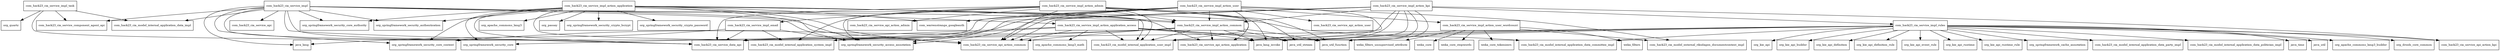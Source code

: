 digraph service_impl_2018_2_26_SNAPSHOT_package_dependencies {
  node [shape = box, fontsize=10.0];
  com_hack23_cia_service_impl -> com_hack23_cia_model_internal_application_data_committee_impl;
  com_hack23_cia_service_impl -> com_hack23_cia_model_internal_application_data_impl;
  com_hack23_cia_service_impl -> com_hack23_cia_model_internal_application_system_impl;
  com_hack23_cia_service_impl -> com_hack23_cia_service_api;
  com_hack23_cia_service_impl -> com_hack23_cia_service_api_action_common;
  com_hack23_cia_service_impl -> com_hack23_cia_service_component_agent_api;
  com_hack23_cia_service_impl -> com_hack23_cia_service_data_api;
  com_hack23_cia_service_impl -> com_hack23_cia_service_impl_action_common;
  com_hack23_cia_service_impl -> java_lang;
  com_hack23_cia_service_impl -> org_springframework_security_access_annotation;
  com_hack23_cia_service_impl -> org_springframework_security_authentication;
  com_hack23_cia_service_impl -> org_springframework_security_core;
  com_hack23_cia_service_impl -> org_springframework_security_core_authority;
  com_hack23_cia_service_impl -> org_springframework_security_core_context;
  com_hack23_cia_service_impl_action_admin -> com_hack23_cia_model_internal_application_system_impl;
  com_hack23_cia_service_impl_action_admin -> com_hack23_cia_model_internal_application_user_impl;
  com_hack23_cia_service_impl_action_admin -> com_hack23_cia_service_api_action_admin;
  com_hack23_cia_service_impl_action_admin -> com_hack23_cia_service_api_action_application;
  com_hack23_cia_service_impl_action_admin -> com_hack23_cia_service_api_action_common;
  com_hack23_cia_service_impl_action_admin -> com_hack23_cia_service_data_api;
  com_hack23_cia_service_impl_action_admin -> com_hack23_cia_service_impl_action_common;
  com_hack23_cia_service_impl_action_admin -> com_hack23_cia_service_impl_email;
  com_hack23_cia_service_impl_action_admin -> java_lang_invoke;
  com_hack23_cia_service_impl_action_admin -> java_util_function;
  com_hack23_cia_service_impl_action_admin -> java_util_stream;
  com_hack23_cia_service_impl_action_admin -> org_springframework_security_access_annotation;
  com_hack23_cia_service_impl_action_application -> com_hack23_cia_model_internal_application_system_impl;
  com_hack23_cia_service_impl_action_application -> com_hack23_cia_model_internal_application_user_impl;
  com_hack23_cia_service_impl_action_application -> com_hack23_cia_service_api_action_application;
  com_hack23_cia_service_impl_action_application -> com_hack23_cia_service_api_action_common;
  com_hack23_cia_service_impl_action_application -> com_hack23_cia_service_data_api;
  com_hack23_cia_service_impl_action_application -> com_hack23_cia_service_impl_action_application_access;
  com_hack23_cia_service_impl_action_application -> com_hack23_cia_service_impl_action_common;
  com_hack23_cia_service_impl_action_application -> com_warrenstrange_googleauth;
  com_hack23_cia_service_impl_action_application -> org_apache_commons_lang3;
  com_hack23_cia_service_impl_action_application -> org_passay;
  com_hack23_cia_service_impl_action_application -> org_springframework_security_access_annotation;
  com_hack23_cia_service_impl_action_application -> org_springframework_security_authentication;
  com_hack23_cia_service_impl_action_application -> org_springframework_security_core;
  com_hack23_cia_service_impl_action_application -> org_springframework_security_core_authority;
  com_hack23_cia_service_impl_action_application -> org_springframework_security_core_context;
  com_hack23_cia_service_impl_action_application -> org_springframework_security_crypto_bcrypt;
  com_hack23_cia_service_impl_action_application -> org_springframework_security_crypto_password;
  com_hack23_cia_service_impl_action_application_access -> com_hack23_cia_model_internal_application_system_impl;
  com_hack23_cia_service_impl_action_application_access -> com_hack23_cia_model_internal_application_user_impl;
  com_hack23_cia_service_impl_action_application_access -> com_hack23_cia_service_api_action_common;
  com_hack23_cia_service_impl_action_application_access -> com_hack23_cia_service_data_api;
  com_hack23_cia_service_impl_action_application_access -> java_lang_invoke;
  com_hack23_cia_service_impl_action_application_access -> java_util_function;
  com_hack23_cia_service_impl_action_application_access -> java_util_stream;
  com_hack23_cia_service_impl_action_application_access -> org_apache_commons_lang3_math;
  com_hack23_cia_service_impl_action_common -> com_hack23_cia_model_internal_application_user_impl;
  com_hack23_cia_service_impl_action_common -> com_hack23_cia_service_api_action_application;
  com_hack23_cia_service_impl_action_common -> com_hack23_cia_service_api_action_common;
  com_hack23_cia_service_impl_action_common -> java_lang_invoke;
  com_hack23_cia_service_impl_action_common -> java_util_function;
  com_hack23_cia_service_impl_action_common -> java_util_stream;
  com_hack23_cia_service_impl_action_common -> org_springframework_security_core;
  com_hack23_cia_service_impl_action_common -> org_springframework_security_core_context;
  com_hack23_cia_service_impl_action_kpi -> com_hack23_cia_model_internal_application_system_impl;
  com_hack23_cia_service_impl_action_kpi -> com_hack23_cia_model_internal_application_user_impl;
  com_hack23_cia_service_impl_action_kpi -> com_hack23_cia_service_api_action_application;
  com_hack23_cia_service_impl_action_kpi -> com_hack23_cia_service_api_action_common;
  com_hack23_cia_service_impl_action_kpi -> com_hack23_cia_service_api_action_kpi;
  com_hack23_cia_service_impl_action_kpi -> com_hack23_cia_service_impl_action_common;
  com_hack23_cia_service_impl_action_kpi -> com_hack23_cia_service_impl_rules;
  com_hack23_cia_service_impl_action_kpi -> java_lang_invoke;
  com_hack23_cia_service_impl_action_kpi -> java_util_function;
  com_hack23_cia_service_impl_action_kpi -> java_util_stream;
  com_hack23_cia_service_impl_action_kpi -> org_springframework_security_access_annotation;
  com_hack23_cia_service_impl_action_user -> com_hack23_cia_model_external_riksdagen_documentcontent_impl;
  com_hack23_cia_service_impl_action_user -> com_hack23_cia_model_internal_application_system_impl;
  com_hack23_cia_service_impl_action_user -> com_hack23_cia_model_internal_application_user_impl;
  com_hack23_cia_service_impl_action_user -> com_hack23_cia_service_api_action_application;
  com_hack23_cia_service_impl_action_user -> com_hack23_cia_service_api_action_common;
  com_hack23_cia_service_impl_action_user -> com_hack23_cia_service_api_action_user;
  com_hack23_cia_service_impl_action_user -> com_hack23_cia_service_data_api;
  com_hack23_cia_service_impl_action_user -> com_hack23_cia_service_impl_action_common;
  com_hack23_cia_service_impl_action_user -> com_hack23_cia_service_impl_action_user_wordcount;
  com_hack23_cia_service_impl_action_user -> com_warrenstrange_googleauth;
  com_hack23_cia_service_impl_action_user -> org_springframework_security_access_annotation;
  com_hack23_cia_service_impl_action_user_wordcount -> com_hack23_cia_model_external_riksdagen_documentcontent_impl;
  com_hack23_cia_service_impl_action_user_wordcount -> weka_core;
  com_hack23_cia_service_impl_action_user_wordcount -> weka_core_stopwords;
  com_hack23_cia_service_impl_action_user_wordcount -> weka_core_tokenizers;
  com_hack23_cia_service_impl_action_user_wordcount -> weka_filters;
  com_hack23_cia_service_impl_action_user_wordcount -> weka_filters_unsupervised_attribute;
  com_hack23_cia_service_impl_email -> com_hack23_cia_model_internal_application_system_impl;
  com_hack23_cia_service_impl_email -> com_hack23_cia_service_data_api;
  com_hack23_cia_service_impl_email -> java_lang;
  com_hack23_cia_service_impl_email -> org_springframework_security_access_annotation;
  com_hack23_cia_service_impl_rules -> com_hack23_cia_model_internal_application_data_committee_impl;
  com_hack23_cia_service_impl_rules -> com_hack23_cia_model_internal_application_data_party_impl;
  com_hack23_cia_service_impl_rules -> com_hack23_cia_model_internal_application_data_politician_impl;
  com_hack23_cia_service_impl_rules -> com_hack23_cia_service_api_action_kpi;
  com_hack23_cia_service_impl_rules -> com_hack23_cia_service_data_api;
  com_hack23_cia_service_impl_rules -> java_lang_invoke;
  com_hack23_cia_service_impl_rules -> java_time;
  com_hack23_cia_service_impl_rules -> java_util;
  com_hack23_cia_service_impl_rules -> java_util_function;
  com_hack23_cia_service_impl_rules -> java_util_stream;
  com_hack23_cia_service_impl_rules -> org_apache_commons_lang3_builder;
  com_hack23_cia_service_impl_rules -> org_drools_core_common;
  com_hack23_cia_service_impl_rules -> org_kie_api;
  com_hack23_cia_service_impl_rules -> org_kie_api_builder;
  com_hack23_cia_service_impl_rules -> org_kie_api_definition;
  com_hack23_cia_service_impl_rules -> org_kie_api_definition_rule;
  com_hack23_cia_service_impl_rules -> org_kie_api_event_rule;
  com_hack23_cia_service_impl_rules -> org_kie_api_runtime;
  com_hack23_cia_service_impl_rules -> org_kie_api_runtime_rule;
  com_hack23_cia_service_impl_rules -> org_springframework_cache_annotation;
  com_hack23_cia_service_impl_task -> com_hack23_cia_model_internal_application_data_impl;
  com_hack23_cia_service_impl_task -> com_hack23_cia_service_component_agent_api;
  com_hack23_cia_service_impl_task -> com_hack23_cia_service_data_api;
  com_hack23_cia_service_impl_task -> org_quartz;
}
